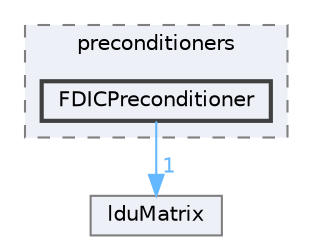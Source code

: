 digraph "src/OpenFOAM/matrices/lduMatrix/preconditioners/FDICPreconditioner"
{
 // LATEX_PDF_SIZE
  bgcolor="transparent";
  edge [fontname=Helvetica,fontsize=10,labelfontname=Helvetica,labelfontsize=10];
  node [fontname=Helvetica,fontsize=10,shape=box,height=0.2,width=0.4];
  compound=true
  subgraph clusterdir_3f6e7e10cc3663a460947d1f6ad52004 {
    graph [ bgcolor="#edf0f7", pencolor="grey50", label="preconditioners", fontname=Helvetica,fontsize=10 style="filled,dashed", URL="dir_3f6e7e10cc3663a460947d1f6ad52004.html",tooltip=""]
  dir_8ec52d526757eb83c7f104aacdfebe14 [label="FDICPreconditioner", fillcolor="#edf0f7", color="grey25", style="filled,bold", URL="dir_8ec52d526757eb83c7f104aacdfebe14.html",tooltip=""];
  }
  dir_1ce70feb2b06c30ebd4091245573b99e [label="lduMatrix", fillcolor="#edf0f7", color="grey50", style="filled", URL="dir_1ce70feb2b06c30ebd4091245573b99e.html",tooltip=""];
  dir_8ec52d526757eb83c7f104aacdfebe14->dir_1ce70feb2b06c30ebd4091245573b99e [headlabel="1", labeldistance=1.5 headhref="dir_001313_002118.html" href="dir_001313_002118.html" color="steelblue1" fontcolor="steelblue1"];
}
